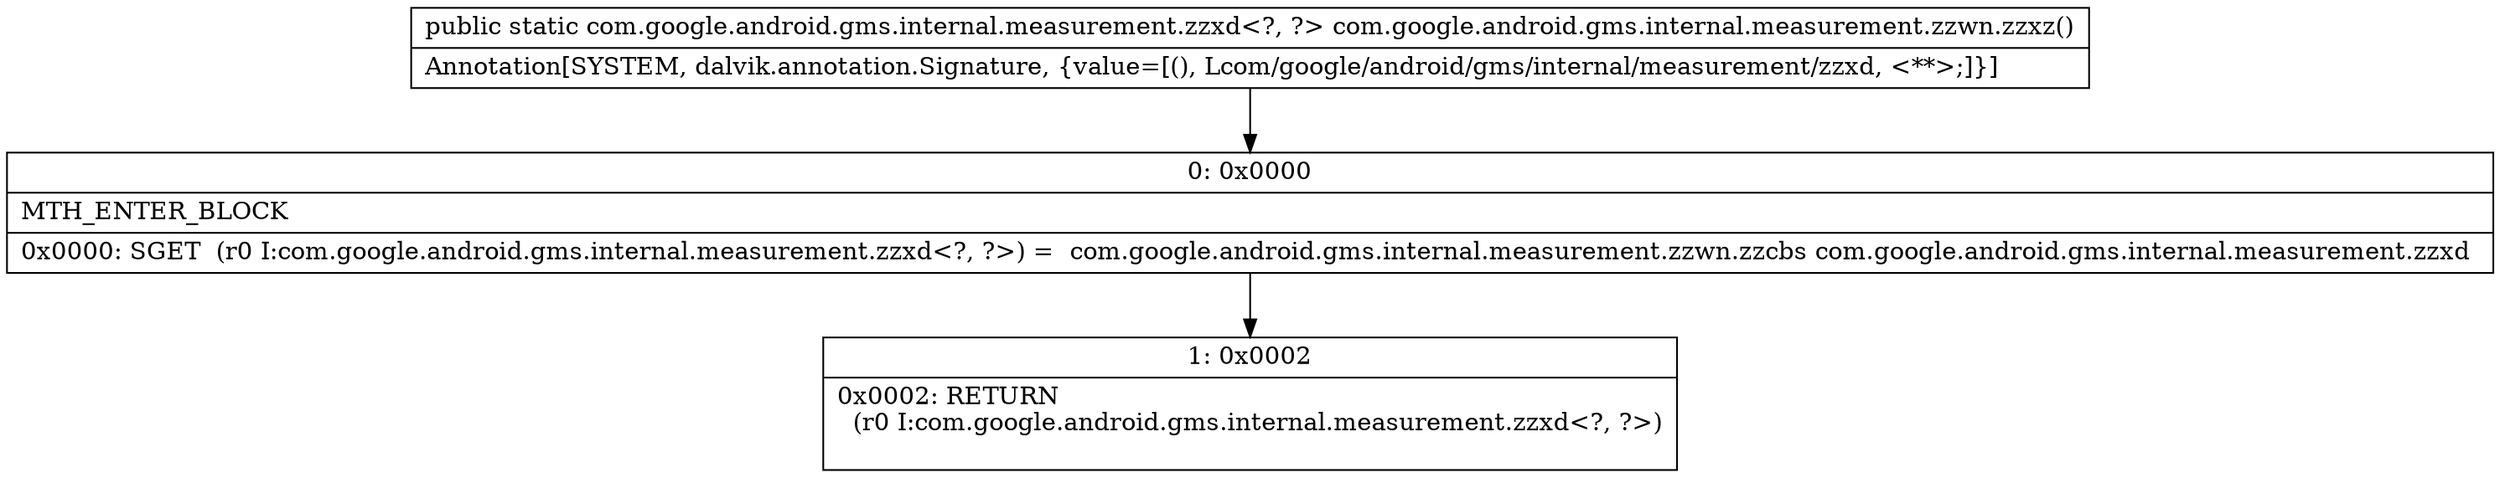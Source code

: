 digraph "CFG forcom.google.android.gms.internal.measurement.zzwn.zzxz()Lcom\/google\/android\/gms\/internal\/measurement\/zzxd;" {
Node_0 [shape=record,label="{0\:\ 0x0000|MTH_ENTER_BLOCK\l|0x0000: SGET  (r0 I:com.google.android.gms.internal.measurement.zzxd\<?, ?\>) =  com.google.android.gms.internal.measurement.zzwn.zzcbs com.google.android.gms.internal.measurement.zzxd \l}"];
Node_1 [shape=record,label="{1\:\ 0x0002|0x0002: RETURN  \l  (r0 I:com.google.android.gms.internal.measurement.zzxd\<?, ?\>)\l \l}"];
MethodNode[shape=record,label="{public static com.google.android.gms.internal.measurement.zzxd\<?, ?\> com.google.android.gms.internal.measurement.zzwn.zzxz()  | Annotation[SYSTEM, dalvik.annotation.Signature, \{value=[(), Lcom\/google\/android\/gms\/internal\/measurement\/zzxd, \<**\>;]\}]\l}"];
MethodNode -> Node_0;
Node_0 -> Node_1;
}

